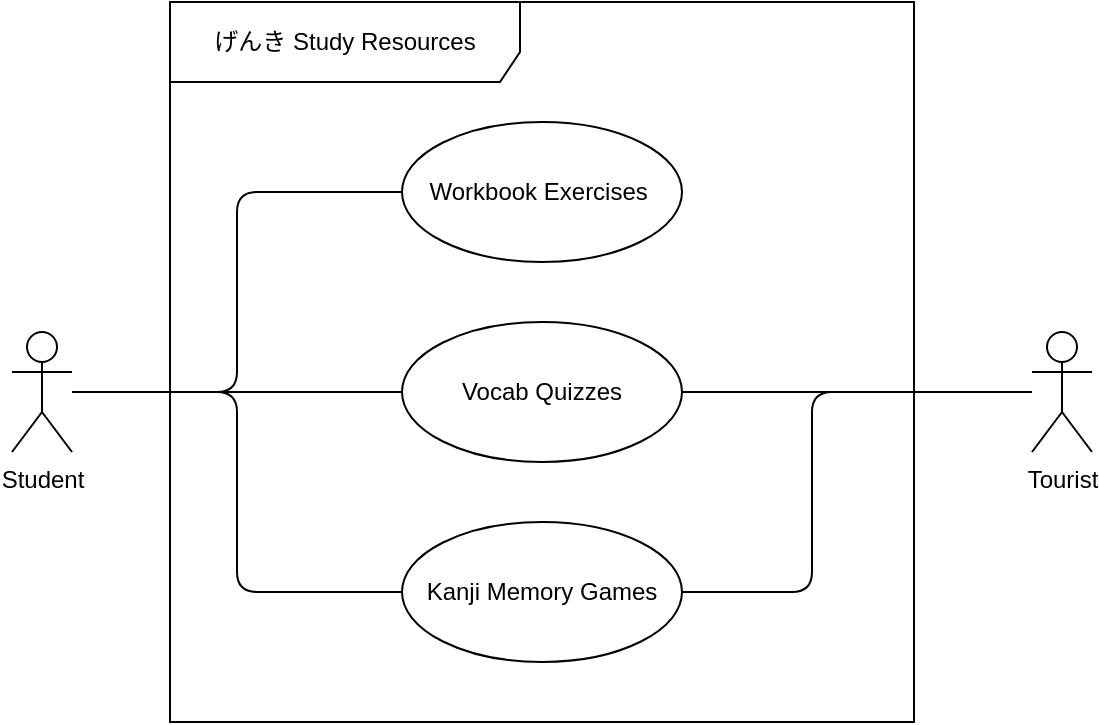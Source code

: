 <mxfile version="14.3.1" type="github">
  <diagram id="gXo5za4NjH-X8Yjjh3fC" name="Page-1">
    <mxGraphModel dx="1178" dy="659" grid="1" gridSize="10" guides="1" tooltips="1" connect="1" arrows="1" fold="1" page="1" pageScale="1" pageWidth="850" pageHeight="1100" math="0" shadow="0">
      <root>
        <mxCell id="0" />
        <mxCell id="1" parent="0" />
        <mxCell id="31Fr4xaebmxro3KnpHF_-1" value="げんき Study Resources" style="shape=umlFrame;whiteSpace=wrap;html=1;width=175;height=40;swimlaneFillColor=#ffffff;" parent="1" vertex="1">
          <mxGeometry x="239" y="210" width="372" height="360" as="geometry" />
        </mxCell>
        <mxCell id="31Fr4xaebmxro3KnpHF_-2" value="Workbook Exercises&amp;nbsp;" style="ellipse;whiteSpace=wrap;html=1;" parent="1" vertex="1">
          <mxGeometry x="355" y="270" width="140" height="70" as="geometry" />
        </mxCell>
        <mxCell id="31Fr4xaebmxro3KnpHF_-4" value="Vocab Quizzes" style="ellipse;whiteSpace=wrap;html=1;" parent="1" vertex="1">
          <mxGeometry x="355" y="370" width="140" height="70" as="geometry" />
        </mxCell>
        <mxCell id="31Fr4xaebmxro3KnpHF_-5" value="Student" style="shape=umlActor;verticalLabelPosition=bottom;verticalAlign=top;html=1;" parent="1" vertex="1">
          <mxGeometry x="160" y="375" width="30" height="60" as="geometry" />
        </mxCell>
        <mxCell id="31Fr4xaebmxro3KnpHF_-6" value="Tourist" style="shape=umlActor;verticalLabelPosition=bottom;verticalAlign=top;html=1;" parent="1" vertex="1">
          <mxGeometry x="670" y="375" width="30" height="60" as="geometry" />
        </mxCell>
        <mxCell id="31Fr4xaebmxro3KnpHF_-8" value="Kanji Memory Games" style="ellipse;whiteSpace=wrap;html=1;" parent="1" vertex="1">
          <mxGeometry x="355" y="470" width="140" height="70" as="geometry" />
        </mxCell>
        <mxCell id="31Fr4xaebmxro3KnpHF_-19" value="" style="endArrow=none;html=1;edgeStyle=orthogonalEdgeStyle;entryX=0;entryY=0.5;entryDx=0;entryDy=0;" parent="1" source="31Fr4xaebmxro3KnpHF_-5" target="31Fr4xaebmxro3KnpHF_-2" edge="1">
          <mxGeometry relative="1" as="geometry">
            <mxPoint x="210" y="360" as="sourcePoint" />
            <mxPoint x="370" y="360" as="targetPoint" />
          </mxGeometry>
        </mxCell>
        <mxCell id="31Fr4xaebmxro3KnpHF_-20" value="" style="endArrow=none;html=1;edgeStyle=orthogonalEdgeStyle;entryX=0;entryY=0.5;entryDx=0;entryDy=0;" parent="1" source="31Fr4xaebmxro3KnpHF_-5" target="31Fr4xaebmxro3KnpHF_-4" edge="1">
          <mxGeometry relative="1" as="geometry">
            <mxPoint x="220" y="440" as="sourcePoint" />
            <mxPoint x="380" y="440" as="targetPoint" />
          </mxGeometry>
        </mxCell>
        <mxCell id="31Fr4xaebmxro3KnpHF_-21" value="" style="endArrow=none;html=1;edgeStyle=orthogonalEdgeStyle;entryX=0;entryY=0.5;entryDx=0;entryDy=0;" parent="1" source="31Fr4xaebmxro3KnpHF_-5" target="31Fr4xaebmxro3KnpHF_-8" edge="1">
          <mxGeometry relative="1" as="geometry">
            <mxPoint x="230" y="450" as="sourcePoint" />
            <mxPoint x="390" y="450" as="targetPoint" />
          </mxGeometry>
        </mxCell>
        <mxCell id="31Fr4xaebmxro3KnpHF_-22" value="" style="endArrow=none;html=1;edgeStyle=orthogonalEdgeStyle;" parent="1" source="31Fr4xaebmxro3KnpHF_-4" target="31Fr4xaebmxro3KnpHF_-6" edge="1">
          <mxGeometry relative="1" as="geometry">
            <mxPoint x="500" y="404.76" as="sourcePoint" />
            <mxPoint x="660" y="404.76" as="targetPoint" />
          </mxGeometry>
        </mxCell>
        <mxCell id="H51kiWwkjDZiEHHHatlN-1" value="" style="endArrow=none;html=1;edgeStyle=orthogonalEdgeStyle;exitX=1;exitY=0.5;exitDx=0;exitDy=0;" edge="1" parent="1" source="31Fr4xaebmxro3KnpHF_-8" target="31Fr4xaebmxro3KnpHF_-6">
          <mxGeometry relative="1" as="geometry">
            <mxPoint x="505" y="415" as="sourcePoint" />
            <mxPoint x="680" y="415" as="targetPoint" />
            <Array as="points">
              <mxPoint x="560" y="505" />
              <mxPoint x="560" y="405" />
            </Array>
          </mxGeometry>
        </mxCell>
      </root>
    </mxGraphModel>
  </diagram>
</mxfile>
